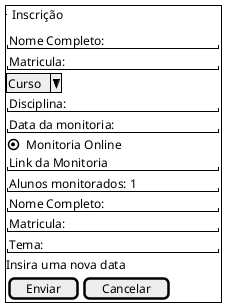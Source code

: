@startsalt
{+
  {^"Inscrição"}
  "Nome Completo:            "
  "Matricula:                "
  ^Curso^
  "Disciplina:               "
  "Data da monitoria:        "
  (X)Monitoria Online
  "Link da Monitoria         "
  "Alunos monitorados: 1     "
  "Nome Completo:            "
  "Matricula:                "
  "Tema:                     "

   Insira uma nova data

  {
    [ Enviar ] | [ Cancelar ]
  }
}
@endsalt
